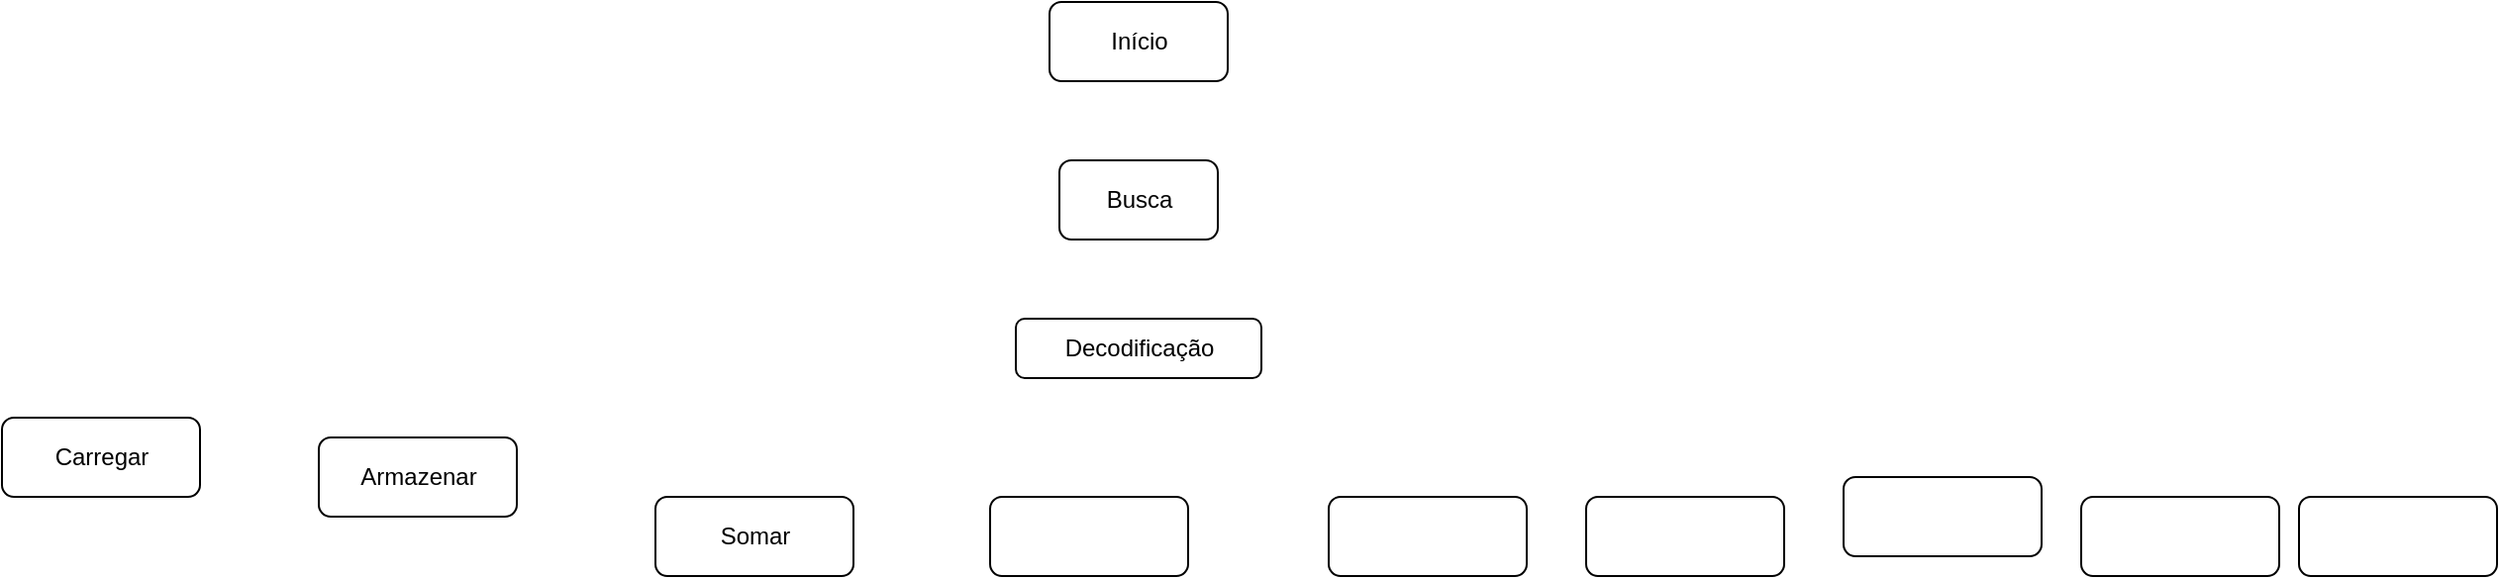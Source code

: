 <mxfile version="21.6.2" type="github">
  <diagram name="Page-1" id="TQiY2bgFi70chmA_Tr3e">
    <mxGraphModel dx="1781" dy="647" grid="1" gridSize="10" guides="1" tooltips="1" connect="1" arrows="1" fold="1" page="1" pageScale="1" pageWidth="827" pageHeight="1169" math="0" shadow="0">
      <root>
        <mxCell id="0" />
        <mxCell id="1" parent="0" />
        <mxCell id="cVuXxNXlXp5hQWQIQ9WC-1" value="" style="rounded=1;whiteSpace=wrap;html=1;" vertex="1" parent="1">
          <mxGeometry x="369" y="30" width="90" height="40" as="geometry" />
        </mxCell>
        <mxCell id="cVuXxNXlXp5hQWQIQ9WC-2" value="Início" style="text;html=1;align=center;verticalAlign=middle;resizable=0;points=[];autosize=1;strokeColor=none;fillColor=none;" vertex="1" parent="1">
          <mxGeometry x="389" y="35" width="50" height="30" as="geometry" />
        </mxCell>
        <mxCell id="cVuXxNXlXp5hQWQIQ9WC-3" value="" style="rounded=1;whiteSpace=wrap;html=1;" vertex="1" parent="1">
          <mxGeometry x="374" y="110" width="80" height="40" as="geometry" />
        </mxCell>
        <mxCell id="cVuXxNXlXp5hQWQIQ9WC-4" value="Busca" style="text;html=1;align=center;verticalAlign=middle;resizable=0;points=[];autosize=1;strokeColor=none;fillColor=none;" vertex="1" parent="1">
          <mxGeometry x="384" y="115" width="60" height="30" as="geometry" />
        </mxCell>
        <mxCell id="cVuXxNXlXp5hQWQIQ9WC-5" value="" style="rounded=1;whiteSpace=wrap;html=1;" vertex="1" parent="1">
          <mxGeometry x="352" y="190" width="124" height="30" as="geometry" />
        </mxCell>
        <mxCell id="cVuXxNXlXp5hQWQIQ9WC-6" value="Decodificação" style="text;html=1;align=center;verticalAlign=middle;resizable=0;points=[];autosize=1;strokeColor=none;fillColor=none;" vertex="1" parent="1">
          <mxGeometry x="364" y="190" width="100" height="30" as="geometry" />
        </mxCell>
        <mxCell id="cVuXxNXlXp5hQWQIQ9WC-7" value="" style="rounded=1;whiteSpace=wrap;html=1;" vertex="1" parent="1">
          <mxGeometry x="-160" y="240" width="100" height="40" as="geometry" />
        </mxCell>
        <mxCell id="cVuXxNXlXp5hQWQIQ9WC-8" value="" style="rounded=1;whiteSpace=wrap;html=1;" vertex="1" parent="1">
          <mxGeometry y="250" width="100" height="40" as="geometry" />
        </mxCell>
        <mxCell id="cVuXxNXlXp5hQWQIQ9WC-9" value="" style="rounded=1;whiteSpace=wrap;html=1;" vertex="1" parent="1">
          <mxGeometry x="170" y="280" width="100" height="40" as="geometry" />
        </mxCell>
        <mxCell id="cVuXxNXlXp5hQWQIQ9WC-10" value="" style="rounded=1;whiteSpace=wrap;html=1;" vertex="1" parent="1">
          <mxGeometry x="339" y="280" width="100" height="40" as="geometry" />
        </mxCell>
        <mxCell id="cVuXxNXlXp5hQWQIQ9WC-11" value="" style="rounded=1;whiteSpace=wrap;html=1;" vertex="1" parent="1">
          <mxGeometry x="510" y="280" width="100" height="40" as="geometry" />
        </mxCell>
        <mxCell id="cVuXxNXlXp5hQWQIQ9WC-12" value="" style="rounded=1;whiteSpace=wrap;html=1;" vertex="1" parent="1">
          <mxGeometry x="640" y="280" width="100" height="40" as="geometry" />
        </mxCell>
        <mxCell id="cVuXxNXlXp5hQWQIQ9WC-13" value="" style="rounded=1;whiteSpace=wrap;html=1;" vertex="1" parent="1">
          <mxGeometry x="770" y="270" width="100" height="40" as="geometry" />
        </mxCell>
        <mxCell id="cVuXxNXlXp5hQWQIQ9WC-14" value="" style="rounded=1;whiteSpace=wrap;html=1;" vertex="1" parent="1">
          <mxGeometry x="890" y="280" width="100" height="40" as="geometry" />
        </mxCell>
        <mxCell id="cVuXxNXlXp5hQWQIQ9WC-15" value="" style="rounded=1;whiteSpace=wrap;html=1;" vertex="1" parent="1">
          <mxGeometry x="1000" y="280" width="100" height="40" as="geometry" />
        </mxCell>
        <mxCell id="cVuXxNXlXp5hQWQIQ9WC-16" value="Carregar" style="text;html=1;align=center;verticalAlign=middle;resizable=0;points=[];autosize=1;strokeColor=none;fillColor=none;" vertex="1" parent="1">
          <mxGeometry x="-145" y="245" width="70" height="30" as="geometry" />
        </mxCell>
        <mxCell id="cVuXxNXlXp5hQWQIQ9WC-17" value="Armazenar" style="text;html=1;align=center;verticalAlign=middle;resizable=0;points=[];autosize=1;strokeColor=none;fillColor=none;" vertex="1" parent="1">
          <mxGeometry x="10" y="255" width="80" height="30" as="geometry" />
        </mxCell>
        <mxCell id="cVuXxNXlXp5hQWQIQ9WC-18" value="Somar" style="text;html=1;align=center;verticalAlign=middle;resizable=0;points=[];autosize=1;strokeColor=none;fillColor=none;" vertex="1" parent="1">
          <mxGeometry x="190" y="285" width="60" height="30" as="geometry" />
        </mxCell>
      </root>
    </mxGraphModel>
  </diagram>
</mxfile>
